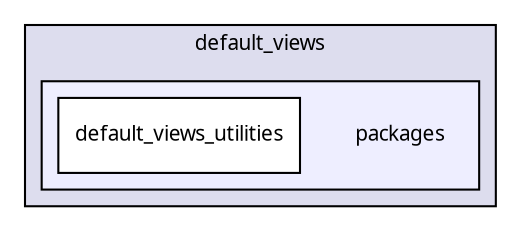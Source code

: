 digraph "packages/gui/packages/context_set/packages/default_views/packages/" {
  compound=true
  node [ fontsize="10", fontname="FreeSans.ttf"];
  edge [ labelfontsize="10", labelfontname="FreeSans.ttf"];
  subgraph clusterdir_aa3958f9bf9c243c9239c29ffaace6d5 {
    graph [ bgcolor="#ddddee", pencolor="black", label="default_views" fontname="FreeSans.ttf", fontsize="10", URL="dir_aa3958f9bf9c243c9239c29ffaace6d5.html"]
  subgraph clusterdir_65abf2816dd3991d34c9c5ef35122e8c {
    graph [ bgcolor="#eeeeff", pencolor="black", label="" URL="dir_65abf2816dd3991d34c9c5ef35122e8c.html"];
    dir_65abf2816dd3991d34c9c5ef35122e8c [shape=plaintext label="packages"];
    dir_852aa3782684bbaf8773fbc103f20073 [shape=box label="default_views_utilities" color="black" fillcolor="white" style="filled" URL="dir_852aa3782684bbaf8773fbc103f20073.html"];
  }
  }
}
